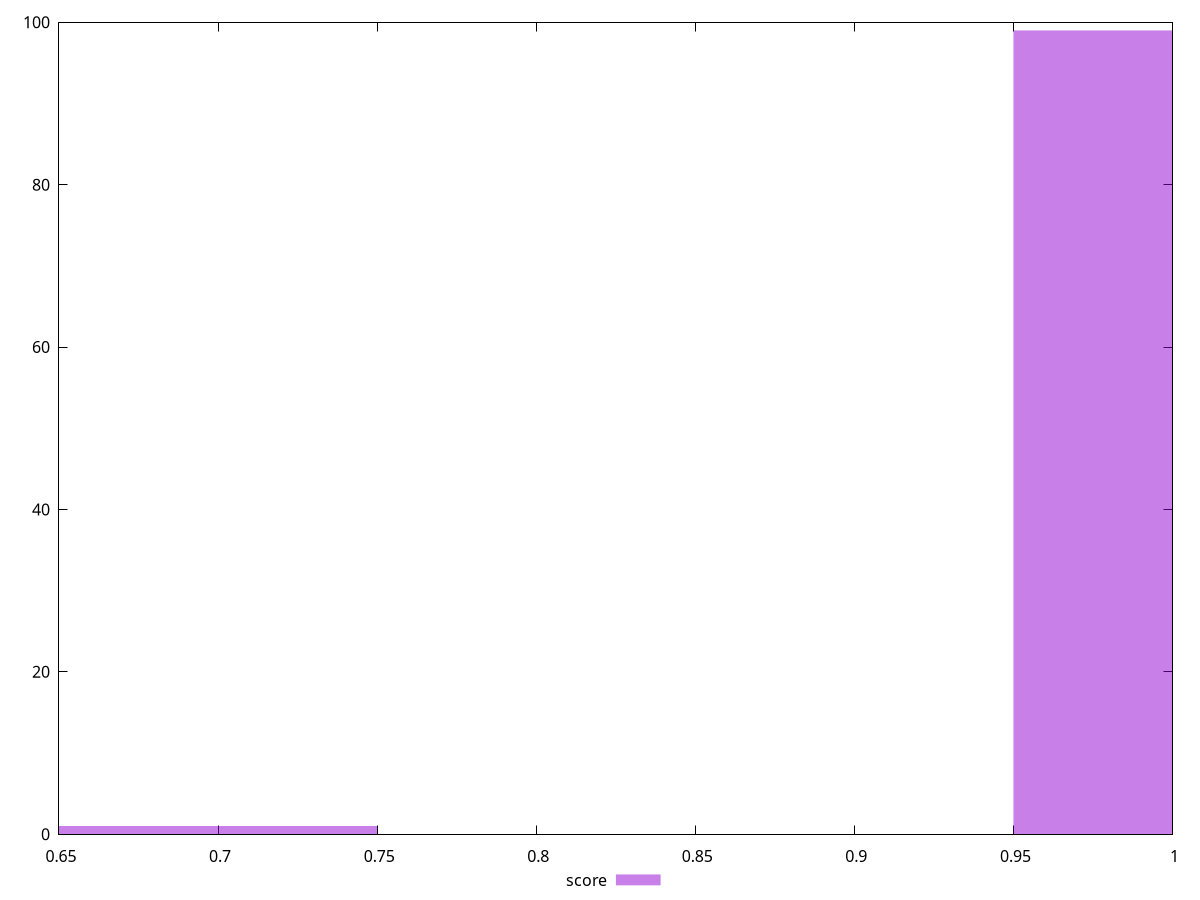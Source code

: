 reset

$score <<EOF
0.7000000000000001 1
1 99
EOF

set key outside below
set boxwidth 0.1
set xrange [0.65:1]
set yrange [0:100]
set trange [0:100]
set style fill transparent solid 0.5 noborder
set terminal svg size 640, 490 enhanced background rgb 'white'
set output "reports/report_00032_2021-02-25T10-28-15.087Z/estimated-input-latency/samples/music/score/histogram.svg"

plot $score title "score" with boxes

reset
